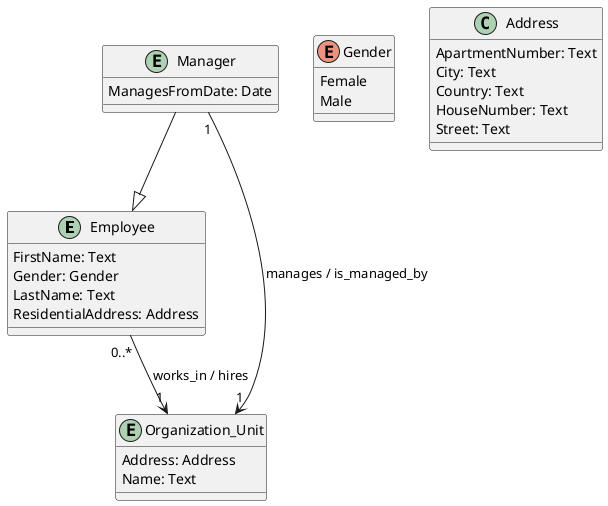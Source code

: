 @startuml
'Generated by Modeler - do not change.

entity "Employee" {
    FirstName: Text
    Gender: Gender
    LastName: Text
    ResidentialAddress: Address
}

entity "Manager" {
    ManagesFromDate: Date
}

entity "Organization_Unit" {
    Address: Address
    Name: Text
}

enum "Gender" {
    Female
    Male
}

class "Address" {
    ApartmentNumber: Text
    City: Text
    Country: Text
    HouseNumber: Text
    Street: Text
}

"Employee" "0..*" --> "1" "Organization_Unit" : "works_in / hires" 
"Manager" --|> "Employee" 
"Manager" "1" --> "1" "Organization_Unit" : "manages / is_managed_by" 

@enduml

